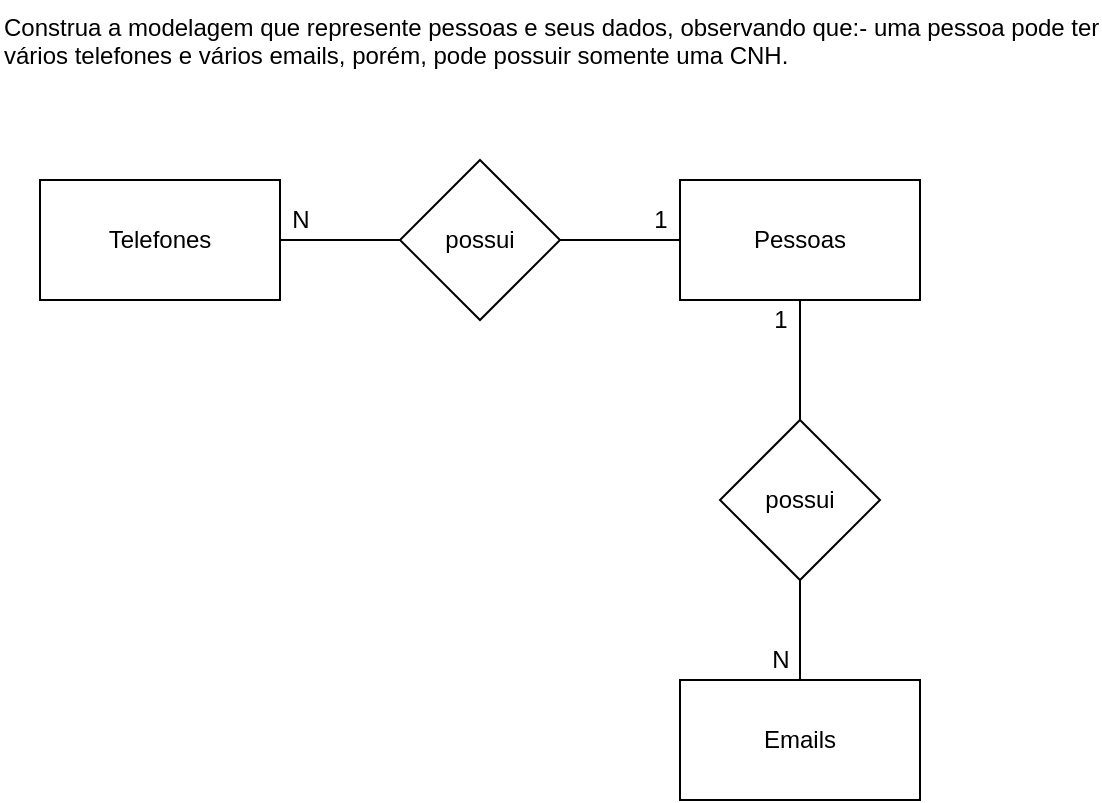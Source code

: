 <mxfile version="14.4.3" type="device" pages="2"><diagram id="BaUoi8_gUcrUqr56xu_o" name="Conceitual"><mxGraphModel dx="1422" dy="705" grid="1" gridSize="10" guides="1" tooltips="1" connect="1" arrows="1" fold="1" page="1" pageScale="1" pageWidth="827" pageHeight="1169" math="0" shadow="0"><root><mxCell id="0"/><mxCell id="1" parent="0"/><mxCell id="Qk-D0LnZvx5M8lm5-hmV-1" value="Construa a modelagem que represente pessoas e seus dados, observando que:- uma pessoa pode ter vários telefones e vários emails, porém, pode possuir somente uma CNH." style="text;whiteSpace=wrap;html=1;" parent="1" vertex="1"><mxGeometry x="120" y="80" width="550" height="40" as="geometry"/></mxCell><mxCell id="LleY2eEEMS6Vl5Pj6VnN-16" value="" style="edgeStyle=orthogonalEdgeStyle;rounded=0;orthogonalLoop=1;jettySize=auto;html=1;endArrow=none;endFill=0;" parent="1" source="Qk-D0LnZvx5M8lm5-hmV-2" target="LleY2eEEMS6Vl5Pj6VnN-4" edge="1"><mxGeometry relative="1" as="geometry"/></mxCell><mxCell id="LleY2eEEMS6Vl5Pj6VnN-19" value="" style="edgeStyle=orthogonalEdgeStyle;rounded=0;orthogonalLoop=1;jettySize=auto;html=1;endArrow=none;endFill=0;" parent="1" source="Qk-D0LnZvx5M8lm5-hmV-2" target="LleY2eEEMS6Vl5Pj6VnN-8" edge="1"><mxGeometry relative="1" as="geometry"/></mxCell><mxCell id="Qk-D0LnZvx5M8lm5-hmV-2" value="Pessoas" style="rounded=0;whiteSpace=wrap;html=1;" parent="1" vertex="1"><mxGeometry x="460" y="170" width="120" height="60" as="geometry"/></mxCell><mxCell id="LleY2eEEMS6Vl5Pj6VnN-2" value="Emails" style="rounded=0;whiteSpace=wrap;html=1;" parent="1" vertex="1"><mxGeometry x="460" y="420" width="120" height="60" as="geometry"/></mxCell><mxCell id="LleY2eEEMS6Vl5Pj6VnN-18" value="" style="edgeStyle=orthogonalEdgeStyle;rounded=0;orthogonalLoop=1;jettySize=auto;html=1;endArrow=none;endFill=0;" parent="1" source="LleY2eEEMS6Vl5Pj6VnN-4" target="LleY2eEEMS6Vl5Pj6VnN-2" edge="1"><mxGeometry relative="1" as="geometry"/></mxCell><mxCell id="LleY2eEEMS6Vl5Pj6VnN-4" value="possui" style="rhombus;whiteSpace=wrap;html=1;" parent="1" vertex="1"><mxGeometry x="480" y="290" width="80" height="80" as="geometry"/></mxCell><mxCell id="LleY2eEEMS6Vl5Pj6VnN-8" value="possui" style="rhombus;whiteSpace=wrap;html=1;" parent="1" vertex="1"><mxGeometry x="320" y="160" width="80" height="80" as="geometry"/></mxCell><mxCell id="LleY2eEEMS6Vl5Pj6VnN-20" value="" style="edgeStyle=orthogonalEdgeStyle;rounded=0;orthogonalLoop=1;jettySize=auto;html=1;endArrow=none;endFill=0;" parent="1" source="LleY2eEEMS6Vl5Pj6VnN-9" target="LleY2eEEMS6Vl5Pj6VnN-8" edge="1"><mxGeometry relative="1" as="geometry"/></mxCell><mxCell id="LleY2eEEMS6Vl5Pj6VnN-9" value="Telefones" style="rounded=0;whiteSpace=wrap;html=1;" parent="1" vertex="1"><mxGeometry x="140" y="170" width="120" height="60" as="geometry"/></mxCell><mxCell id="LleY2eEEMS6Vl5Pj6VnN-22" value="1" style="text;html=1;align=center;verticalAlign=middle;resizable=0;points=[];autosize=1;" parent="1" vertex="1"><mxGeometry x="500" y="230" width="20" height="20" as="geometry"/></mxCell><mxCell id="LleY2eEEMS6Vl5Pj6VnN-23" value="N" style="text;html=1;align=center;verticalAlign=middle;resizable=0;points=[];autosize=1;" parent="1" vertex="1"><mxGeometry x="500" y="400" width="20" height="20" as="geometry"/></mxCell><mxCell id="LleY2eEEMS6Vl5Pj6VnN-24" value="1" style="text;html=1;align=center;verticalAlign=middle;resizable=0;points=[];autosize=1;" parent="1" vertex="1"><mxGeometry x="440" y="180" width="20" height="20" as="geometry"/></mxCell><mxCell id="LleY2eEEMS6Vl5Pj6VnN-25" value="N" style="text;html=1;align=center;verticalAlign=middle;resizable=0;points=[];autosize=1;" parent="1" vertex="1"><mxGeometry x="260" y="180" width="20" height="20" as="geometry"/></mxCell></root></mxGraphModel></diagram><diagram id="gvFIfGDQQ1sOKVbBnWYd" name="Logico"><mxGraphModel dx="1422" dy="762" grid="1" gridSize="10" guides="1" tooltips="1" connect="1" arrows="1" fold="1" page="1" pageScale="1" pageWidth="827" pageHeight="1169" math="0" shadow="0"><root><mxCell id="XX9ZOL6FoEgbkBwQRhwY-0"/><mxCell id="XX9ZOL6FoEgbkBwQRhwY-1" parent="XX9ZOL6FoEgbkBwQRhwY-0"/><mxCell id="xFYp0prq1lsr5y2wXm5b-18" value="Emails" style="shape=table;startSize=30;container=1;collapsible=1;childLayout=tableLayout;fixedRows=1;rowLines=0;fontStyle=1;align=center;resizeLast=1;" parent="XX9ZOL6FoEgbkBwQRhwY-1" vertex="1"><mxGeometry x="70" y="440" width="180" height="130" as="geometry"/></mxCell><mxCell id="xFYp0prq1lsr5y2wXm5b-19" value="" style="shape=partialRectangle;collapsible=0;dropTarget=0;pointerEvents=0;fillColor=none;top=0;left=0;bottom=0;right=0;points=[[0,0.5],[1,0.5]];portConstraint=eastwest;" parent="xFYp0prq1lsr5y2wXm5b-18" vertex="1"><mxGeometry y="30" width="180" height="30" as="geometry"/></mxCell><mxCell id="xFYp0prq1lsr5y2wXm5b-20" value="PK" style="shape=partialRectangle;connectable=0;fillColor=none;top=0;left=0;bottom=0;right=0;fontStyle=1;overflow=hidden;" parent="xFYp0prq1lsr5y2wXm5b-19" vertex="1"><mxGeometry width="60" height="30" as="geometry"/></mxCell><mxCell id="xFYp0prq1lsr5y2wXm5b-21" value="IdEmail" style="shape=partialRectangle;connectable=0;fillColor=none;top=0;left=0;bottom=0;right=0;align=left;spacingLeft=6;fontStyle=5;overflow=hidden;" parent="xFYp0prq1lsr5y2wXm5b-19" vertex="1"><mxGeometry x="60" width="120" height="30" as="geometry"/></mxCell><mxCell id="xFYp0prq1lsr5y2wXm5b-22" value="" style="shape=partialRectangle;collapsible=0;dropTarget=0;pointerEvents=0;fillColor=none;top=0;left=0;bottom=1;right=0;points=[[0,0.5],[1,0.5]];portConstraint=eastwest;" parent="xFYp0prq1lsr5y2wXm5b-18" vertex="1"><mxGeometry y="60" width="180" height="30" as="geometry"/></mxCell><mxCell id="xFYp0prq1lsr5y2wXm5b-23" value="FK" style="shape=partialRectangle;connectable=0;fillColor=none;top=0;left=0;bottom=0;right=0;fontStyle=1;overflow=hidden;" parent="xFYp0prq1lsr5y2wXm5b-22" vertex="1"><mxGeometry width="60" height="30" as="geometry"/></mxCell><mxCell id="xFYp0prq1lsr5y2wXm5b-24" value="IdPessoa" style="shape=partialRectangle;connectable=0;fillColor=none;top=0;left=0;bottom=0;right=0;align=left;spacingLeft=6;fontStyle=5;overflow=hidden;" parent="xFYp0prq1lsr5y2wXm5b-22" vertex="1"><mxGeometry x="60" width="120" height="30" as="geometry"/></mxCell><mxCell id="xFYp0prq1lsr5y2wXm5b-25" value="" style="shape=partialRectangle;collapsible=0;dropTarget=0;pointerEvents=0;fillColor=none;top=0;left=0;bottom=0;right=0;points=[[0,0.5],[1,0.5]];portConstraint=eastwest;" parent="xFYp0prq1lsr5y2wXm5b-18" vertex="1"><mxGeometry y="90" width="180" height="30" as="geometry"/></mxCell><mxCell id="xFYp0prq1lsr5y2wXm5b-26" value="" style="shape=partialRectangle;connectable=0;fillColor=none;top=0;left=0;bottom=0;right=0;editable=1;overflow=hidden;" parent="xFYp0prq1lsr5y2wXm5b-25" vertex="1"><mxGeometry width="60" height="30" as="geometry"/></mxCell><mxCell id="xFYp0prq1lsr5y2wXm5b-27" value="EnderecoEmail" style="shape=partialRectangle;connectable=0;fillColor=none;top=0;left=0;bottom=0;right=0;align=left;spacingLeft=6;overflow=hidden;" parent="xFYp0prq1lsr5y2wXm5b-25" vertex="1"><mxGeometry x="60" width="120" height="30" as="geometry"/></mxCell><mxCell id="xFYp0prq1lsr5y2wXm5b-31" value="Telefones" style="shape=table;startSize=30;container=1;collapsible=1;childLayout=tableLayout;fixedRows=1;rowLines=0;fontStyle=1;align=center;resizeLast=1;" parent="XX9ZOL6FoEgbkBwQRhwY-1" vertex="1"><mxGeometry x="550" y="440" width="180" height="130" as="geometry"/></mxCell><mxCell id="xFYp0prq1lsr5y2wXm5b-32" value="" style="shape=partialRectangle;collapsible=0;dropTarget=0;pointerEvents=0;fillColor=none;top=0;left=0;bottom=0;right=0;points=[[0,0.5],[1,0.5]];portConstraint=eastwest;" parent="xFYp0prq1lsr5y2wXm5b-31" vertex="1"><mxGeometry y="30" width="180" height="30" as="geometry"/></mxCell><mxCell id="xFYp0prq1lsr5y2wXm5b-33" value="PK" style="shape=partialRectangle;connectable=0;fillColor=none;top=0;left=0;bottom=0;right=0;fontStyle=1;overflow=hidden;" parent="xFYp0prq1lsr5y2wXm5b-32" vertex="1"><mxGeometry width="60" height="30" as="geometry"/></mxCell><mxCell id="xFYp0prq1lsr5y2wXm5b-34" value="IdTelefone" style="shape=partialRectangle;connectable=0;fillColor=none;top=0;left=0;bottom=0;right=0;align=left;spacingLeft=6;fontStyle=5;overflow=hidden;" parent="xFYp0prq1lsr5y2wXm5b-32" vertex="1"><mxGeometry x="60" width="120" height="30" as="geometry"/></mxCell><mxCell id="xFYp0prq1lsr5y2wXm5b-35" value="" style="shape=partialRectangle;collapsible=0;dropTarget=0;pointerEvents=0;fillColor=none;top=0;left=0;bottom=1;right=0;points=[[0,0.5],[1,0.5]];portConstraint=eastwest;" parent="xFYp0prq1lsr5y2wXm5b-31" vertex="1"><mxGeometry y="60" width="180" height="30" as="geometry"/></mxCell><mxCell id="xFYp0prq1lsr5y2wXm5b-36" value="FK" style="shape=partialRectangle;connectable=0;fillColor=none;top=0;left=0;bottom=0;right=0;fontStyle=1;overflow=hidden;" parent="xFYp0prq1lsr5y2wXm5b-35" vertex="1"><mxGeometry width="60" height="30" as="geometry"/></mxCell><mxCell id="xFYp0prq1lsr5y2wXm5b-37" value="IdPessoa" style="shape=partialRectangle;connectable=0;fillColor=none;top=0;left=0;bottom=0;right=0;align=left;spacingLeft=6;fontStyle=5;overflow=hidden;" parent="xFYp0prq1lsr5y2wXm5b-35" vertex="1"><mxGeometry x="60" width="120" height="30" as="geometry"/></mxCell><mxCell id="xFYp0prq1lsr5y2wXm5b-38" value="" style="shape=partialRectangle;collapsible=0;dropTarget=0;pointerEvents=0;fillColor=none;top=0;left=0;bottom=0;right=0;points=[[0,0.5],[1,0.5]];portConstraint=eastwest;" parent="xFYp0prq1lsr5y2wXm5b-31" vertex="1"><mxGeometry y="90" width="180" height="30" as="geometry"/></mxCell><mxCell id="xFYp0prq1lsr5y2wXm5b-39" value="" style="shape=partialRectangle;connectable=0;fillColor=none;top=0;left=0;bottom=0;right=0;editable=1;overflow=hidden;" parent="xFYp0prq1lsr5y2wXm5b-38" vertex="1"><mxGeometry width="60" height="30" as="geometry"/></mxCell><mxCell id="xFYp0prq1lsr5y2wXm5b-40" value="NumeroTelefone" style="shape=partialRectangle;connectable=0;fillColor=none;top=0;left=0;bottom=0;right=0;align=left;spacingLeft=6;overflow=hidden;" parent="xFYp0prq1lsr5y2wXm5b-38" vertex="1"><mxGeometry x="60" width="120" height="30" as="geometry"/></mxCell><mxCell id="xFYp0prq1lsr5y2wXm5b-49" value="" style="edgeStyle=entityRelationEdgeStyle;fontSize=12;html=1;endArrow=ERoneToMany;entryX=0;entryY=0.5;entryDx=0;entryDy=0;exitX=1;exitY=0.5;exitDx=0;exitDy=0;" parent="XX9ZOL6FoEgbkBwQRhwY-1" source="xFYp0prq1lsr5y2wXm5b-52" target="xFYp0prq1lsr5y2wXm5b-35" edge="1"><mxGeometry width="100" height="100" relative="1" as="geometry"><mxPoint x="340" y="685" as="sourcePoint"/><mxPoint x="340" y="630" as="targetPoint"/></mxGeometry></mxCell><mxCell id="xFYp0prq1lsr5y2wXm5b-50" value="" style="edgeStyle=entityRelationEdgeStyle;fontSize=12;html=1;endArrow=ERoneToMany;entryX=1;entryY=0.5;entryDx=0;entryDy=0;exitX=0;exitY=0.5;exitDx=0;exitDy=0;" parent="XX9ZOL6FoEgbkBwQRhwY-1" source="xFYp0prq1lsr5y2wXm5b-52" target="xFYp0prq1lsr5y2wXm5b-22" edge="1"><mxGeometry width="100" height="100" relative="1" as="geometry"><mxPoint x="340" y="685" as="sourcePoint"/><mxPoint x="340" y="630" as="targetPoint"/></mxGeometry></mxCell><mxCell id="xFYp0prq1lsr5y2wXm5b-51" value="Pessoas" style="shape=table;startSize=30;container=1;collapsible=1;childLayout=tableLayout;fixedRows=1;rowLines=0;fontStyle=1;align=center;resizeLast=1;" parent="XX9ZOL6FoEgbkBwQRhwY-1" vertex="1"><mxGeometry x="310" y="610" width="180" height="130" as="geometry"/></mxCell><mxCell id="xFYp0prq1lsr5y2wXm5b-52" value="" style="shape=partialRectangle;collapsible=0;dropTarget=0;pointerEvents=0;fillColor=none;top=0;left=0;bottom=1;right=0;points=[[0,0.5],[1,0.5]];portConstraint=eastwest;" parent="xFYp0prq1lsr5y2wXm5b-51" vertex="1"><mxGeometry y="30" width="180" height="30" as="geometry"/></mxCell><mxCell id="xFYp0prq1lsr5y2wXm5b-53" value="PK" style="shape=partialRectangle;connectable=0;fillColor=none;top=0;left=0;bottom=0;right=0;fontStyle=1;overflow=hidden;" parent="xFYp0prq1lsr5y2wXm5b-52" vertex="1"><mxGeometry width="30" height="30" as="geometry"/></mxCell><mxCell id="xFYp0prq1lsr5y2wXm5b-54" value="IdPessoa" style="shape=partialRectangle;connectable=0;fillColor=none;top=0;left=0;bottom=0;right=0;align=left;spacingLeft=6;fontStyle=5;overflow=hidden;" parent="xFYp0prq1lsr5y2wXm5b-52" vertex="1"><mxGeometry x="30" width="150" height="30" as="geometry"/></mxCell><mxCell id="xFYp0prq1lsr5y2wXm5b-55" value="" style="shape=partialRectangle;collapsible=0;dropTarget=0;pointerEvents=0;fillColor=none;top=0;left=0;bottom=0;right=0;points=[[0,0.5],[1,0.5]];portConstraint=eastwest;" parent="xFYp0prq1lsr5y2wXm5b-51" vertex="1"><mxGeometry y="60" width="180" height="30" as="geometry"/></mxCell><mxCell id="xFYp0prq1lsr5y2wXm5b-56" value="" style="shape=partialRectangle;connectable=0;fillColor=none;top=0;left=0;bottom=0;right=0;editable=1;overflow=hidden;" parent="xFYp0prq1lsr5y2wXm5b-55" vertex="1"><mxGeometry width="30" height="30" as="geometry"/></mxCell><mxCell id="xFYp0prq1lsr5y2wXm5b-57" value="Nome" style="shape=partialRectangle;connectable=0;fillColor=none;top=0;left=0;bottom=0;right=0;align=left;spacingLeft=6;overflow=hidden;" parent="xFYp0prq1lsr5y2wXm5b-55" vertex="1"><mxGeometry x="30" width="150" height="30" as="geometry"/></mxCell><mxCell id="xFYp0prq1lsr5y2wXm5b-58" value="" style="shape=partialRectangle;collapsible=0;dropTarget=0;pointerEvents=0;fillColor=none;top=0;left=0;bottom=0;right=0;points=[[0,0.5],[1,0.5]];portConstraint=eastwest;" parent="xFYp0prq1lsr5y2wXm5b-51" vertex="1"><mxGeometry y="90" width="180" height="30" as="geometry"/></mxCell><mxCell id="xFYp0prq1lsr5y2wXm5b-59" value="" style="shape=partialRectangle;connectable=0;fillColor=none;top=0;left=0;bottom=0;right=0;editable=1;overflow=hidden;" parent="xFYp0prq1lsr5y2wXm5b-58" vertex="1"><mxGeometry width="30" height="30" as="geometry"/></mxCell><mxCell id="xFYp0prq1lsr5y2wXm5b-60" value="Cnh" style="shape=partialRectangle;connectable=0;fillColor=none;top=0;left=0;bottom=0;right=0;align=left;spacingLeft=6;overflow=hidden;" parent="xFYp0prq1lsr5y2wXm5b-58" vertex="1"><mxGeometry x="30" width="150" height="30" as="geometry"/></mxCell></root></mxGraphModel></diagram></mxfile>